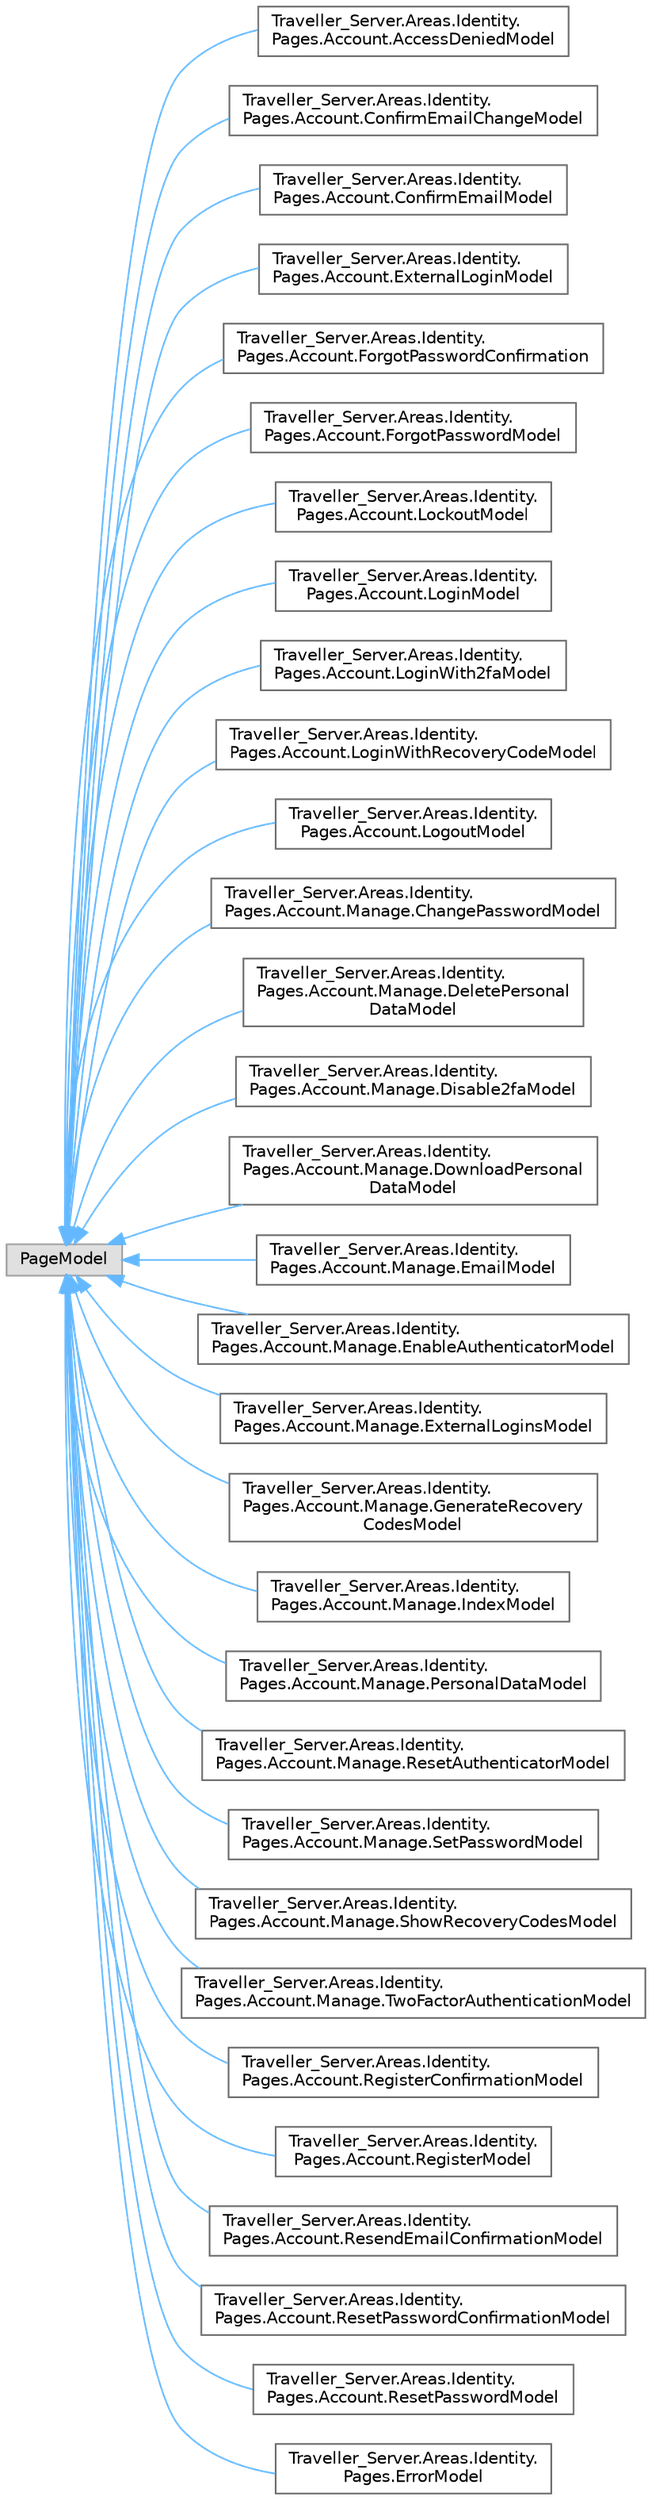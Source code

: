 digraph "Graphical Class Hierarchy"
{
 // LATEX_PDF_SIZE
  bgcolor="transparent";
  edge [fontname=Helvetica,fontsize=10,labelfontname=Helvetica,labelfontsize=10];
  node [fontname=Helvetica,fontsize=10,shape=box,height=0.2,width=0.4];
  rankdir="LR";
  Node0 [label="PageModel",height=0.2,width=0.4,color="grey60", fillcolor="#E0E0E0", style="filled",tooltip=" "];
  Node0 -> Node1 [dir="back",color="steelblue1",style="solid"];
  Node1 [label="Traveller_Server.Areas.Identity.\lPages.Account.AccessDeniedModel",height=0.2,width=0.4,color="grey40", fillcolor="white", style="filled",URL="$class_traveller___server_1_1_areas_1_1_identity_1_1_pages_1_1_account_1_1_access_denied_model.html",tooltip="This API supports the ASP.NET Core Identity default UI infrastructure and is not intended to be used ..."];
  Node0 -> Node2 [dir="back",color="steelblue1",style="solid"];
  Node2 [label="Traveller_Server.Areas.Identity.\lPages.Account.ConfirmEmailChangeModel",height=0.2,width=0.4,color="grey40", fillcolor="white", style="filled",URL="$class_traveller___server_1_1_areas_1_1_identity_1_1_pages_1_1_account_1_1_confirm_email_change_model.html",tooltip=" "];
  Node0 -> Node3 [dir="back",color="steelblue1",style="solid"];
  Node3 [label="Traveller_Server.Areas.Identity.\lPages.Account.ConfirmEmailModel",height=0.2,width=0.4,color="grey40", fillcolor="white", style="filled",URL="$class_traveller___server_1_1_areas_1_1_identity_1_1_pages_1_1_account_1_1_confirm_email_model.html",tooltip=" "];
  Node0 -> Node4 [dir="back",color="steelblue1",style="solid"];
  Node4 [label="Traveller_Server.Areas.Identity.\lPages.Account.ExternalLoginModel",height=0.2,width=0.4,color="grey40", fillcolor="white", style="filled",URL="$class_traveller___server_1_1_areas_1_1_identity_1_1_pages_1_1_account_1_1_external_login_model.html",tooltip=" "];
  Node0 -> Node5 [dir="back",color="steelblue1",style="solid"];
  Node5 [label="Traveller_Server.Areas.Identity.\lPages.Account.ForgotPasswordConfirmation",height=0.2,width=0.4,color="grey40", fillcolor="white", style="filled",URL="$class_traveller___server_1_1_areas_1_1_identity_1_1_pages_1_1_account_1_1_forgot_password_confirmation.html",tooltip="This API supports the ASP.NET Core Identity default UI infrastructure and is not intended to be used ..."];
  Node0 -> Node6 [dir="back",color="steelblue1",style="solid"];
  Node6 [label="Traveller_Server.Areas.Identity.\lPages.Account.ForgotPasswordModel",height=0.2,width=0.4,color="grey40", fillcolor="white", style="filled",URL="$class_traveller___server_1_1_areas_1_1_identity_1_1_pages_1_1_account_1_1_forgot_password_model.html",tooltip=" "];
  Node0 -> Node7 [dir="back",color="steelblue1",style="solid"];
  Node7 [label="Traveller_Server.Areas.Identity.\lPages.Account.LockoutModel",height=0.2,width=0.4,color="grey40", fillcolor="white", style="filled",URL="$class_traveller___server_1_1_areas_1_1_identity_1_1_pages_1_1_account_1_1_lockout_model.html",tooltip="This API supports the ASP.NET Core Identity default UI infrastructure and is not intended to be used ..."];
  Node0 -> Node8 [dir="back",color="steelblue1",style="solid"];
  Node8 [label="Traveller_Server.Areas.Identity.\lPages.Account.LoginModel",height=0.2,width=0.4,color="grey40", fillcolor="white", style="filled",URL="$class_traveller___server_1_1_areas_1_1_identity_1_1_pages_1_1_account_1_1_login_model.html",tooltip=" "];
  Node0 -> Node9 [dir="back",color="steelblue1",style="solid"];
  Node9 [label="Traveller_Server.Areas.Identity.\lPages.Account.LoginWith2faModel",height=0.2,width=0.4,color="grey40", fillcolor="white", style="filled",URL="$class_traveller___server_1_1_areas_1_1_identity_1_1_pages_1_1_account_1_1_login_with2fa_model.html",tooltip=" "];
  Node0 -> Node10 [dir="back",color="steelblue1",style="solid"];
  Node10 [label="Traveller_Server.Areas.Identity.\lPages.Account.LoginWithRecoveryCodeModel",height=0.2,width=0.4,color="grey40", fillcolor="white", style="filled",URL="$class_traveller___server_1_1_areas_1_1_identity_1_1_pages_1_1_account_1_1_login_with_recovery_code_model.html",tooltip=" "];
  Node0 -> Node11 [dir="back",color="steelblue1",style="solid"];
  Node11 [label="Traveller_Server.Areas.Identity.\lPages.Account.LogoutModel",height=0.2,width=0.4,color="grey40", fillcolor="white", style="filled",URL="$class_traveller___server_1_1_areas_1_1_identity_1_1_pages_1_1_account_1_1_logout_model.html",tooltip=" "];
  Node0 -> Node12 [dir="back",color="steelblue1",style="solid"];
  Node12 [label="Traveller_Server.Areas.Identity.\lPages.Account.Manage.ChangePasswordModel",height=0.2,width=0.4,color="grey40", fillcolor="white", style="filled",URL="$class_traveller___server_1_1_areas_1_1_identity_1_1_pages_1_1_account_1_1_manage_1_1_change_password_model.html",tooltip=" "];
  Node0 -> Node13 [dir="back",color="steelblue1",style="solid"];
  Node13 [label="Traveller_Server.Areas.Identity.\lPages.Account.Manage.DeletePersonal\lDataModel",height=0.2,width=0.4,color="grey40", fillcolor="white", style="filled",URL="$class_traveller___server_1_1_areas_1_1_identity_1_1_pages_1_1_account_1_1_manage_1_1_delete_personal_data_model.html",tooltip=" "];
  Node0 -> Node14 [dir="back",color="steelblue1",style="solid"];
  Node14 [label="Traveller_Server.Areas.Identity.\lPages.Account.Manage.Disable2faModel",height=0.2,width=0.4,color="grey40", fillcolor="white", style="filled",URL="$class_traveller___server_1_1_areas_1_1_identity_1_1_pages_1_1_account_1_1_manage_1_1_disable2fa_model.html",tooltip=" "];
  Node0 -> Node15 [dir="back",color="steelblue1",style="solid"];
  Node15 [label="Traveller_Server.Areas.Identity.\lPages.Account.Manage.DownloadPersonal\lDataModel",height=0.2,width=0.4,color="grey40", fillcolor="white", style="filled",URL="$class_traveller___server_1_1_areas_1_1_identity_1_1_pages_1_1_account_1_1_manage_1_1_download_personal_data_model.html",tooltip=" "];
  Node0 -> Node16 [dir="back",color="steelblue1",style="solid"];
  Node16 [label="Traveller_Server.Areas.Identity.\lPages.Account.Manage.EmailModel",height=0.2,width=0.4,color="grey40", fillcolor="white", style="filled",URL="$class_traveller___server_1_1_areas_1_1_identity_1_1_pages_1_1_account_1_1_manage_1_1_email_model.html",tooltip=" "];
  Node0 -> Node17 [dir="back",color="steelblue1",style="solid"];
  Node17 [label="Traveller_Server.Areas.Identity.\lPages.Account.Manage.EnableAuthenticatorModel",height=0.2,width=0.4,color="grey40", fillcolor="white", style="filled",URL="$class_traveller___server_1_1_areas_1_1_identity_1_1_pages_1_1_account_1_1_manage_1_1_enable_authenticator_model.html",tooltip=" "];
  Node0 -> Node18 [dir="back",color="steelblue1",style="solid"];
  Node18 [label="Traveller_Server.Areas.Identity.\lPages.Account.Manage.ExternalLoginsModel",height=0.2,width=0.4,color="grey40", fillcolor="white", style="filled",URL="$class_traveller___server_1_1_areas_1_1_identity_1_1_pages_1_1_account_1_1_manage_1_1_external_logins_model.html",tooltip=" "];
  Node0 -> Node19 [dir="back",color="steelblue1",style="solid"];
  Node19 [label="Traveller_Server.Areas.Identity.\lPages.Account.Manage.GenerateRecovery\lCodesModel",height=0.2,width=0.4,color="grey40", fillcolor="white", style="filled",URL="$class_traveller___server_1_1_areas_1_1_identity_1_1_pages_1_1_account_1_1_manage_1_1_generate_recovery_codes_model.html",tooltip=" "];
  Node0 -> Node20 [dir="back",color="steelblue1",style="solid"];
  Node20 [label="Traveller_Server.Areas.Identity.\lPages.Account.Manage.IndexModel",height=0.2,width=0.4,color="grey40", fillcolor="white", style="filled",URL="$class_traveller___server_1_1_areas_1_1_identity_1_1_pages_1_1_account_1_1_manage_1_1_index_model.html",tooltip=" "];
  Node0 -> Node21 [dir="back",color="steelblue1",style="solid"];
  Node21 [label="Traveller_Server.Areas.Identity.\lPages.Account.Manage.PersonalDataModel",height=0.2,width=0.4,color="grey40", fillcolor="white", style="filled",URL="$class_traveller___server_1_1_areas_1_1_identity_1_1_pages_1_1_account_1_1_manage_1_1_personal_data_model.html",tooltip=" "];
  Node0 -> Node22 [dir="back",color="steelblue1",style="solid"];
  Node22 [label="Traveller_Server.Areas.Identity.\lPages.Account.Manage.ResetAuthenticatorModel",height=0.2,width=0.4,color="grey40", fillcolor="white", style="filled",URL="$class_traveller___server_1_1_areas_1_1_identity_1_1_pages_1_1_account_1_1_manage_1_1_reset_authenticator_model.html",tooltip=" "];
  Node0 -> Node23 [dir="back",color="steelblue1",style="solid"];
  Node23 [label="Traveller_Server.Areas.Identity.\lPages.Account.Manage.SetPasswordModel",height=0.2,width=0.4,color="grey40", fillcolor="white", style="filled",URL="$class_traveller___server_1_1_areas_1_1_identity_1_1_pages_1_1_account_1_1_manage_1_1_set_password_model.html",tooltip=" "];
  Node0 -> Node24 [dir="back",color="steelblue1",style="solid"];
  Node24 [label="Traveller_Server.Areas.Identity.\lPages.Account.Manage.ShowRecoveryCodesModel",height=0.2,width=0.4,color="grey40", fillcolor="white", style="filled",URL="$class_traveller___server_1_1_areas_1_1_identity_1_1_pages_1_1_account_1_1_manage_1_1_show_recovery_codes_model.html",tooltip="This API supports the ASP.NET Core Identity default UI infrastructure and is not intended to be used ..."];
  Node0 -> Node25 [dir="back",color="steelblue1",style="solid"];
  Node25 [label="Traveller_Server.Areas.Identity.\lPages.Account.Manage.TwoFactorAuthenticationModel",height=0.2,width=0.4,color="grey40", fillcolor="white", style="filled",URL="$class_traveller___server_1_1_areas_1_1_identity_1_1_pages_1_1_account_1_1_manage_1_1_two_factor_authentication_model.html",tooltip=" "];
  Node0 -> Node26 [dir="back",color="steelblue1",style="solid"];
  Node26 [label="Traveller_Server.Areas.Identity.\lPages.Account.RegisterConfirmationModel",height=0.2,width=0.4,color="grey40", fillcolor="white", style="filled",URL="$class_traveller___server_1_1_areas_1_1_identity_1_1_pages_1_1_account_1_1_register_confirmation_model.html",tooltip=" "];
  Node0 -> Node27 [dir="back",color="steelblue1",style="solid"];
  Node27 [label="Traveller_Server.Areas.Identity.\lPages.Account.RegisterModel",height=0.2,width=0.4,color="grey40", fillcolor="white", style="filled",URL="$class_traveller___server_1_1_areas_1_1_identity_1_1_pages_1_1_account_1_1_register_model.html",tooltip=" "];
  Node0 -> Node28 [dir="back",color="steelblue1",style="solid"];
  Node28 [label="Traveller_Server.Areas.Identity.\lPages.Account.ResendEmailConfirmationModel",height=0.2,width=0.4,color="grey40", fillcolor="white", style="filled",URL="$class_traveller___server_1_1_areas_1_1_identity_1_1_pages_1_1_account_1_1_resend_email_confirmation_model.html",tooltip=" "];
  Node0 -> Node29 [dir="back",color="steelblue1",style="solid"];
  Node29 [label="Traveller_Server.Areas.Identity.\lPages.Account.ResetPasswordConfirmationModel",height=0.2,width=0.4,color="grey40", fillcolor="white", style="filled",URL="$class_traveller___server_1_1_areas_1_1_identity_1_1_pages_1_1_account_1_1_reset_password_confirmation_model.html",tooltip="This API supports the ASP.NET Core Identity default UI infrastructure and is not intended to be used ..."];
  Node0 -> Node30 [dir="back",color="steelblue1",style="solid"];
  Node30 [label="Traveller_Server.Areas.Identity.\lPages.Account.ResetPasswordModel",height=0.2,width=0.4,color="grey40", fillcolor="white", style="filled",URL="$class_traveller___server_1_1_areas_1_1_identity_1_1_pages_1_1_account_1_1_reset_password_model.html",tooltip=" "];
  Node0 -> Node31 [dir="back",color="steelblue1",style="solid"];
  Node31 [label="Traveller_Server.Areas.Identity.\lPages.ErrorModel",height=0.2,width=0.4,color="grey40", fillcolor="white", style="filled",URL="$class_traveller___server_1_1_areas_1_1_identity_1_1_pages_1_1_error_model.html",tooltip="This API supports the ASP.NET Core Identity default UI infrastructure and is not intended to be used ..."];
}
